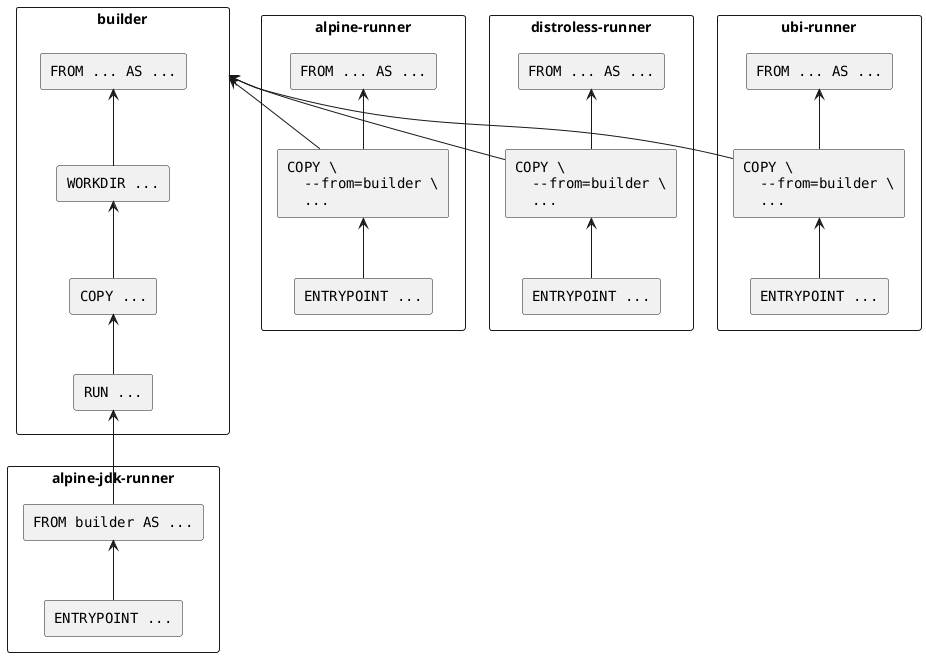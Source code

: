 @startuml
rectangle builder {
  rectangle image1From [
    ""FROM ... AS ...""
  ]
  rectangle image1LayerA [
    ""WORKDIR ...""
  ]
  rectangle image1LayerB [
    ""COPY ...""
  ]
  rectangle image1LayerC [
    ""RUN ...""
  ]

  image1From <-- image1LayerA
  image1LayerA <-- image1LayerB
  image1LayerB <-- image1LayerC
}

rectangle alpine-jdk-runner {
  rectangle image2From [
  ""FROM builder AS ...""
  ]
  rectangle image2LayerA [
    ""ENTRYPOINT ...""
  ]
  image1LayerC <-d- image2From
  image2From <-d- image2LayerA
}

rectangle alpine-runner {
  rectangle image3From [
    ""FROM ... AS ...""
  ]
  rectangle image3LayerA [
      ""COPY \""
      ""  --from=builder \""
      ""  ...""
    ]
    rectangle image3LayerB [
        ""ENTRYPOINT ...""
      ]
  image3From <-d- image3LayerA
  image3LayerA <-d- image3LayerB
}

rectangle distroless-runner {
  rectangle image4From [
    ""FROM ... AS ...""
  ]
  rectangle image4LayerA [
      ""COPY \""
      ""  --from=builder \""
      ""  ...""
    ]
    rectangle image4LayerB [
        ""ENTRYPOINT ...""
      ]
  image4From <-d- image4LayerA
  image4LayerA <-d- image4LayerB
}

rectangle ubi-runner {
  rectangle image5From [
    ""FROM ... AS ...""
  ]
  rectangle image5LayerA [
      ""COPY \""
      ""  --from=builder \""
      ""  ...""
    ]
    rectangle image5LayerB [
        ""ENTRYPOINT ...""
      ]
  image5From <-d- image5LayerA
  image5LayerA <-d- image5LayerB
}

"builder" <-- image3LayerA
"builder" <-- image4LayerA
"builder" <-- image5LayerA
@enduml